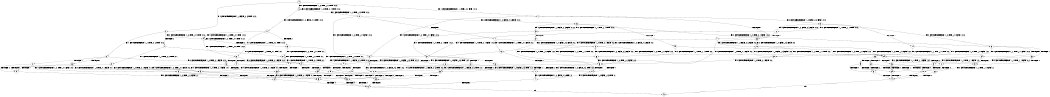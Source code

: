digraph BCG {
size = "7, 10.5";
center = TRUE;
node [shape = circle];
0 [peripheries = 2];
0 -> 1 [label = "EX !1 !ATOMIC_EXCH_BRANCH (1, +1, TRUE, +0, 2, TRUE) !:0:1:2:"];
0 -> 2 [label = "EX !2 !ATOMIC_EXCH_BRANCH (1, +0, FALSE, +0, 3, TRUE) !:0:1:2:"];
0 -> 3 [label = "EX !0 !ATOMIC_EXCH_BRANCH (1, +0, TRUE, +0, 1, TRUE) !:0:1:2:"];
1 -> 4 [label = "TERMINATE !1"];
1 -> 5 [label = "EX !2 !ATOMIC_EXCH_BRANCH (1, +0, FALSE, +0, 3, FALSE) !:0:1:2:"];
1 -> 6 [label = "EX !0 !ATOMIC_EXCH_BRANCH (1, +0, TRUE, +0, 1, FALSE) !:0:1:2:"];
2 -> 7 [label = "TERMINATE !2"];
2 -> 8 [label = "EX !1 !ATOMIC_EXCH_BRANCH (1, +1, TRUE, +0, 2, TRUE) !:0:1:2:"];
2 -> 9 [label = "EX !0 !ATOMIC_EXCH_BRANCH (1, +0, TRUE, +0, 1, TRUE) !:0:1:2:"];
3 -> 10 [label = "EX !1 !ATOMIC_EXCH_BRANCH (1, +1, TRUE, +0, 2, TRUE) !:0:1:2:"];
3 -> 11 [label = "EX !2 !ATOMIC_EXCH_BRANCH (1, +0, FALSE, +0, 3, TRUE) !:0:1:2:"];
3 -> 3 [label = "EX !0 !ATOMIC_EXCH_BRANCH (1, +0, TRUE, +0, 1, TRUE) !:0:1:2:"];
4 -> 12 [label = "EX !2 !ATOMIC_EXCH_BRANCH (1, +0, FALSE, +0, 3, FALSE) !:0:2:"];
4 -> 13 [label = "EX !0 !ATOMIC_EXCH_BRANCH (1, +0, TRUE, +0, 1, FALSE) !:0:2:"];
5 -> 14 [label = "TERMINATE !1"];
5 -> 15 [label = "EX !0 !ATOMIC_EXCH_BRANCH (1, +0, TRUE, +0, 1, FALSE) !:0:1:2:"];
5 -> 16 [label = "EX !2 !ATOMIC_EXCH_BRANCH (1, +1, TRUE, +1, 1, TRUE) !:0:1:2:"];
6 -> 17 [label = "TERMINATE !1"];
6 -> 18 [label = "TERMINATE !0"];
6 -> 19 [label = "EX !2 !ATOMIC_EXCH_BRANCH (1, +0, FALSE, +0, 3, TRUE) !:0:1:2:"];
7 -> 20 [label = "EX !1 !ATOMIC_EXCH_BRANCH (1, +1, TRUE, +0, 2, TRUE) !:0:1:"];
7 -> 21 [label = "EX !0 !ATOMIC_EXCH_BRANCH (1, +0, TRUE, +0, 1, TRUE) !:0:1:"];
8 -> 22 [label = "TERMINATE !1"];
8 -> 23 [label = "TERMINATE !2"];
8 -> 24 [label = "EX !0 !ATOMIC_EXCH_BRANCH (1, +0, TRUE, +0, 1, FALSE) !:0:1:2:"];
9 -> 25 [label = "TERMINATE !2"];
9 -> 26 [label = "EX !1 !ATOMIC_EXCH_BRANCH (1, +1, TRUE, +0, 2, TRUE) !:0:1:2:"];
9 -> 9 [label = "EX !0 !ATOMIC_EXCH_BRANCH (1, +0, TRUE, +0, 1, TRUE) !:0:1:2:"];
10 -> 27 [label = "TERMINATE !1"];
10 -> 28 [label = "EX !2 !ATOMIC_EXCH_BRANCH (1, +0, FALSE, +0, 3, FALSE) !:0:1:2:"];
10 -> 6 [label = "EX !0 !ATOMIC_EXCH_BRANCH (1, +0, TRUE, +0, 1, FALSE) !:0:1:2:"];
11 -> 25 [label = "TERMINATE !2"];
11 -> 26 [label = "EX !1 !ATOMIC_EXCH_BRANCH (1, +1, TRUE, +0, 2, TRUE) !:0:1:2:"];
11 -> 9 [label = "EX !0 !ATOMIC_EXCH_BRANCH (1, +0, TRUE, +0, 1, TRUE) !:0:1:2:"];
12 -> 29 [label = "EX !0 !ATOMIC_EXCH_BRANCH (1, +0, TRUE, +0, 1, FALSE) !:0:2:"];
12 -> 30 [label = "EX !2 !ATOMIC_EXCH_BRANCH (1, +1, TRUE, +1, 1, TRUE) !:0:2:"];
13 -> 31 [label = "TERMINATE !0"];
13 -> 32 [label = "EX !2 !ATOMIC_EXCH_BRANCH (1, +0, FALSE, +0, 3, TRUE) !:0:2:"];
14 -> 29 [label = "EX !0 !ATOMIC_EXCH_BRANCH (1, +0, TRUE, +0, 1, FALSE) !:0:2:"];
14 -> 30 [label = "EX !2 !ATOMIC_EXCH_BRANCH (1, +1, TRUE, +1, 1, TRUE) !:0:2:"];
15 -> 33 [label = "TERMINATE !1"];
15 -> 34 [label = "TERMINATE !0"];
15 -> 35 [label = "EX !2 !ATOMIC_EXCH_BRANCH (1, +1, TRUE, +1, 1, FALSE) !:0:1:2:"];
16 -> 36 [label = "TERMINATE !1"];
16 -> 37 [label = "EX !0 !ATOMIC_EXCH_BRANCH (1, +0, TRUE, +0, 1, FALSE) !:0:1:2:"];
16 -> 5 [label = "EX !2 !ATOMIC_EXCH_BRANCH (1, +0, FALSE, +0, 3, FALSE) !:0:1:2:"];
17 -> 31 [label = "TERMINATE !0"];
17 -> 32 [label = "EX !2 !ATOMIC_EXCH_BRANCH (1, +0, FALSE, +0, 3, TRUE) !:0:2:"];
18 -> 31 [label = "TERMINATE !1"];
18 -> 38 [label = "EX !2 !ATOMIC_EXCH_BRANCH (1, +0, FALSE, +0, 3, TRUE) !:1:2:"];
19 -> 39 [label = "TERMINATE !1"];
19 -> 40 [label = "TERMINATE !2"];
19 -> 41 [label = "TERMINATE !0"];
20 -> 42 [label = "TERMINATE !1"];
20 -> 43 [label = "EX !0 !ATOMIC_EXCH_BRANCH (1, +0, TRUE, +0, 1, FALSE) !:0:1:"];
21 -> 44 [label = "EX !1 !ATOMIC_EXCH_BRANCH (1, +1, TRUE, +0, 2, TRUE) !:0:1:"];
21 -> 21 [label = "EX !0 !ATOMIC_EXCH_BRANCH (1, +0, TRUE, +0, 1, TRUE) !:0:1:"];
22 -> 42 [label = "TERMINATE !2"];
22 -> 45 [label = "EX !0 !ATOMIC_EXCH_BRANCH (1, +0, TRUE, +0, 1, FALSE) !:0:2:"];
23 -> 42 [label = "TERMINATE !1"];
23 -> 43 [label = "EX !0 !ATOMIC_EXCH_BRANCH (1, +0, TRUE, +0, 1, FALSE) !:0:1:"];
24 -> 39 [label = "TERMINATE !1"];
24 -> 40 [label = "TERMINATE !2"];
24 -> 41 [label = "TERMINATE !0"];
25 -> 44 [label = "EX !1 !ATOMIC_EXCH_BRANCH (1, +1, TRUE, +0, 2, TRUE) !:0:1:"];
25 -> 21 [label = "EX !0 !ATOMIC_EXCH_BRANCH (1, +0, TRUE, +0, 1, TRUE) !:0:1:"];
26 -> 46 [label = "TERMINATE !1"];
26 -> 47 [label = "TERMINATE !2"];
26 -> 24 [label = "EX !0 !ATOMIC_EXCH_BRANCH (1, +0, TRUE, +0, 1, FALSE) !:0:1:2:"];
27 -> 48 [label = "EX !2 !ATOMIC_EXCH_BRANCH (1, +0, FALSE, +0, 3, FALSE) !:0:2:"];
27 -> 13 [label = "EX !0 !ATOMIC_EXCH_BRANCH (1, +0, TRUE, +0, 1, FALSE) !:0:2:"];
28 -> 49 [label = "TERMINATE !1"];
28 -> 50 [label = "EX !2 !ATOMIC_EXCH_BRANCH (1, +1, TRUE, +1, 1, TRUE) !:0:1:2:"];
28 -> 15 [label = "EX !0 !ATOMIC_EXCH_BRANCH (1, +0, TRUE, +0, 1, FALSE) !:0:1:2:"];
29 -> 51 [label = "TERMINATE !0"];
29 -> 52 [label = "EX !2 !ATOMIC_EXCH_BRANCH (1, +1, TRUE, +1, 1, FALSE) !:0:2:"];
30 -> 53 [label = "EX !0 !ATOMIC_EXCH_BRANCH (1, +0, TRUE, +0, 1, FALSE) !:0:2:"];
30 -> 12 [label = "EX !2 !ATOMIC_EXCH_BRANCH (1, +0, FALSE, +0, 3, FALSE) !:0:2:"];
31 -> 54 [label = "EX !2 !ATOMIC_EXCH_BRANCH (1, +0, FALSE, +0, 3, TRUE) !:2:"];
32 -> 55 [label = "TERMINATE !2"];
32 -> 56 [label = "TERMINATE !0"];
33 -> 51 [label = "TERMINATE !0"];
33 -> 52 [label = "EX !2 !ATOMIC_EXCH_BRANCH (1, +1, TRUE, +1, 1, FALSE) !:0:2:"];
34 -> 51 [label = "TERMINATE !1"];
34 -> 57 [label = "EX !2 !ATOMIC_EXCH_BRANCH (1, +1, TRUE, +1, 1, FALSE) !:1:2:"];
35 -> 58 [label = "TERMINATE !1"];
35 -> 59 [label = "TERMINATE !2"];
35 -> 60 [label = "TERMINATE !0"];
36 -> 53 [label = "EX !0 !ATOMIC_EXCH_BRANCH (1, +0, TRUE, +0, 1, FALSE) !:0:2:"];
36 -> 12 [label = "EX !2 !ATOMIC_EXCH_BRANCH (1, +0, FALSE, +0, 3, FALSE) !:0:2:"];
37 -> 61 [label = "TERMINATE !1"];
37 -> 62 [label = "TERMINATE !0"];
37 -> 19 [label = "EX !2 !ATOMIC_EXCH_BRANCH (1, +0, FALSE, +0, 3, TRUE) !:0:1:2:"];
38 -> 56 [label = "TERMINATE !1"];
38 -> 63 [label = "TERMINATE !2"];
39 -> 55 [label = "TERMINATE !2"];
39 -> 56 [label = "TERMINATE !0"];
40 -> 55 [label = "TERMINATE !1"];
40 -> 63 [label = "TERMINATE !0"];
41 -> 56 [label = "TERMINATE !1"];
41 -> 63 [label = "TERMINATE !2"];
42 -> 64 [label = "EX !0 !ATOMIC_EXCH_BRANCH (1, +0, TRUE, +0, 1, FALSE) !:0:"];
43 -> 55 [label = "TERMINATE !1"];
43 -> 63 [label = "TERMINATE !0"];
44 -> 65 [label = "TERMINATE !1"];
44 -> 43 [label = "EX !0 !ATOMIC_EXCH_BRANCH (1, +0, TRUE, +0, 1, FALSE) !:0:1:"];
45 -> 55 [label = "TERMINATE !2"];
45 -> 56 [label = "TERMINATE !0"];
46 -> 65 [label = "TERMINATE !2"];
46 -> 45 [label = "EX !0 !ATOMIC_EXCH_BRANCH (1, +0, TRUE, +0, 1, FALSE) !:0:2:"];
47 -> 65 [label = "TERMINATE !1"];
47 -> 43 [label = "EX !0 !ATOMIC_EXCH_BRANCH (1, +0, TRUE, +0, 1, FALSE) !:0:1:"];
48 -> 66 [label = "EX !2 !ATOMIC_EXCH_BRANCH (1, +1, TRUE, +1, 1, TRUE) !:0:2:"];
48 -> 29 [label = "EX !0 !ATOMIC_EXCH_BRANCH (1, +0, TRUE, +0, 1, FALSE) !:0:2:"];
49 -> 66 [label = "EX !2 !ATOMIC_EXCH_BRANCH (1, +1, TRUE, +1, 1, TRUE) !:0:2:"];
49 -> 29 [label = "EX !0 !ATOMIC_EXCH_BRANCH (1, +0, TRUE, +0, 1, FALSE) !:0:2:"];
50 -> 67 [label = "TERMINATE !1"];
50 -> 28 [label = "EX !2 !ATOMIC_EXCH_BRANCH (1, +0, FALSE, +0, 3, FALSE) !:0:1:2:"];
50 -> 37 [label = "EX !0 !ATOMIC_EXCH_BRANCH (1, +0, TRUE, +0, 1, FALSE) !:0:1:2:"];
51 -> 68 [label = "EX !2 !ATOMIC_EXCH_BRANCH (1, +1, TRUE, +1, 1, FALSE) !:2:"];
52 -> 69 [label = "TERMINATE !2"];
52 -> 70 [label = "TERMINATE !0"];
53 -> 71 [label = "TERMINATE !0"];
53 -> 32 [label = "EX !2 !ATOMIC_EXCH_BRANCH (1, +0, FALSE, +0, 3, TRUE) !:0:2:"];
54 -> 72 [label = "TERMINATE !2"];
55 -> 72 [label = "TERMINATE !0"];
56 -> 72 [label = "TERMINATE !2"];
57 -> 70 [label = "TERMINATE !1"];
57 -> 73 [label = "TERMINATE !2"];
58 -> 69 [label = "TERMINATE !2"];
58 -> 70 [label = "TERMINATE !0"];
59 -> 69 [label = "TERMINATE !1"];
59 -> 73 [label = "TERMINATE !0"];
60 -> 70 [label = "TERMINATE !1"];
60 -> 73 [label = "TERMINATE !2"];
61 -> 71 [label = "TERMINATE !0"];
61 -> 32 [label = "EX !2 !ATOMIC_EXCH_BRANCH (1, +0, FALSE, +0, 3, TRUE) !:0:2:"];
62 -> 71 [label = "TERMINATE !1"];
62 -> 38 [label = "EX !2 !ATOMIC_EXCH_BRANCH (1, +0, FALSE, +0, 3, TRUE) !:1:2:"];
63 -> 72 [label = "TERMINATE !1"];
64 -> 72 [label = "TERMINATE !0"];
65 -> 64 [label = "EX !0 !ATOMIC_EXCH_BRANCH (1, +0, TRUE, +0, 1, FALSE) !:0:"];
66 -> 48 [label = "EX !2 !ATOMIC_EXCH_BRANCH (1, +0, FALSE, +0, 3, FALSE) !:0:2:"];
66 -> 53 [label = "EX !0 !ATOMIC_EXCH_BRANCH (1, +0, TRUE, +0, 1, FALSE) !:0:2:"];
67 -> 48 [label = "EX !2 !ATOMIC_EXCH_BRANCH (1, +0, FALSE, +0, 3, FALSE) !:0:2:"];
67 -> 53 [label = "EX !0 !ATOMIC_EXCH_BRANCH (1, +0, TRUE, +0, 1, FALSE) !:0:2:"];
68 -> 74 [label = "TERMINATE !2"];
69 -> 74 [label = "TERMINATE !0"];
70 -> 74 [label = "TERMINATE !2"];
71 -> 54 [label = "EX !2 !ATOMIC_EXCH_BRANCH (1, +0, FALSE, +0, 3, TRUE) !:2:"];
72 -> 75 [label = "exit"];
73 -> 74 [label = "TERMINATE !1"];
74 -> 75 [label = "exit"];
}
